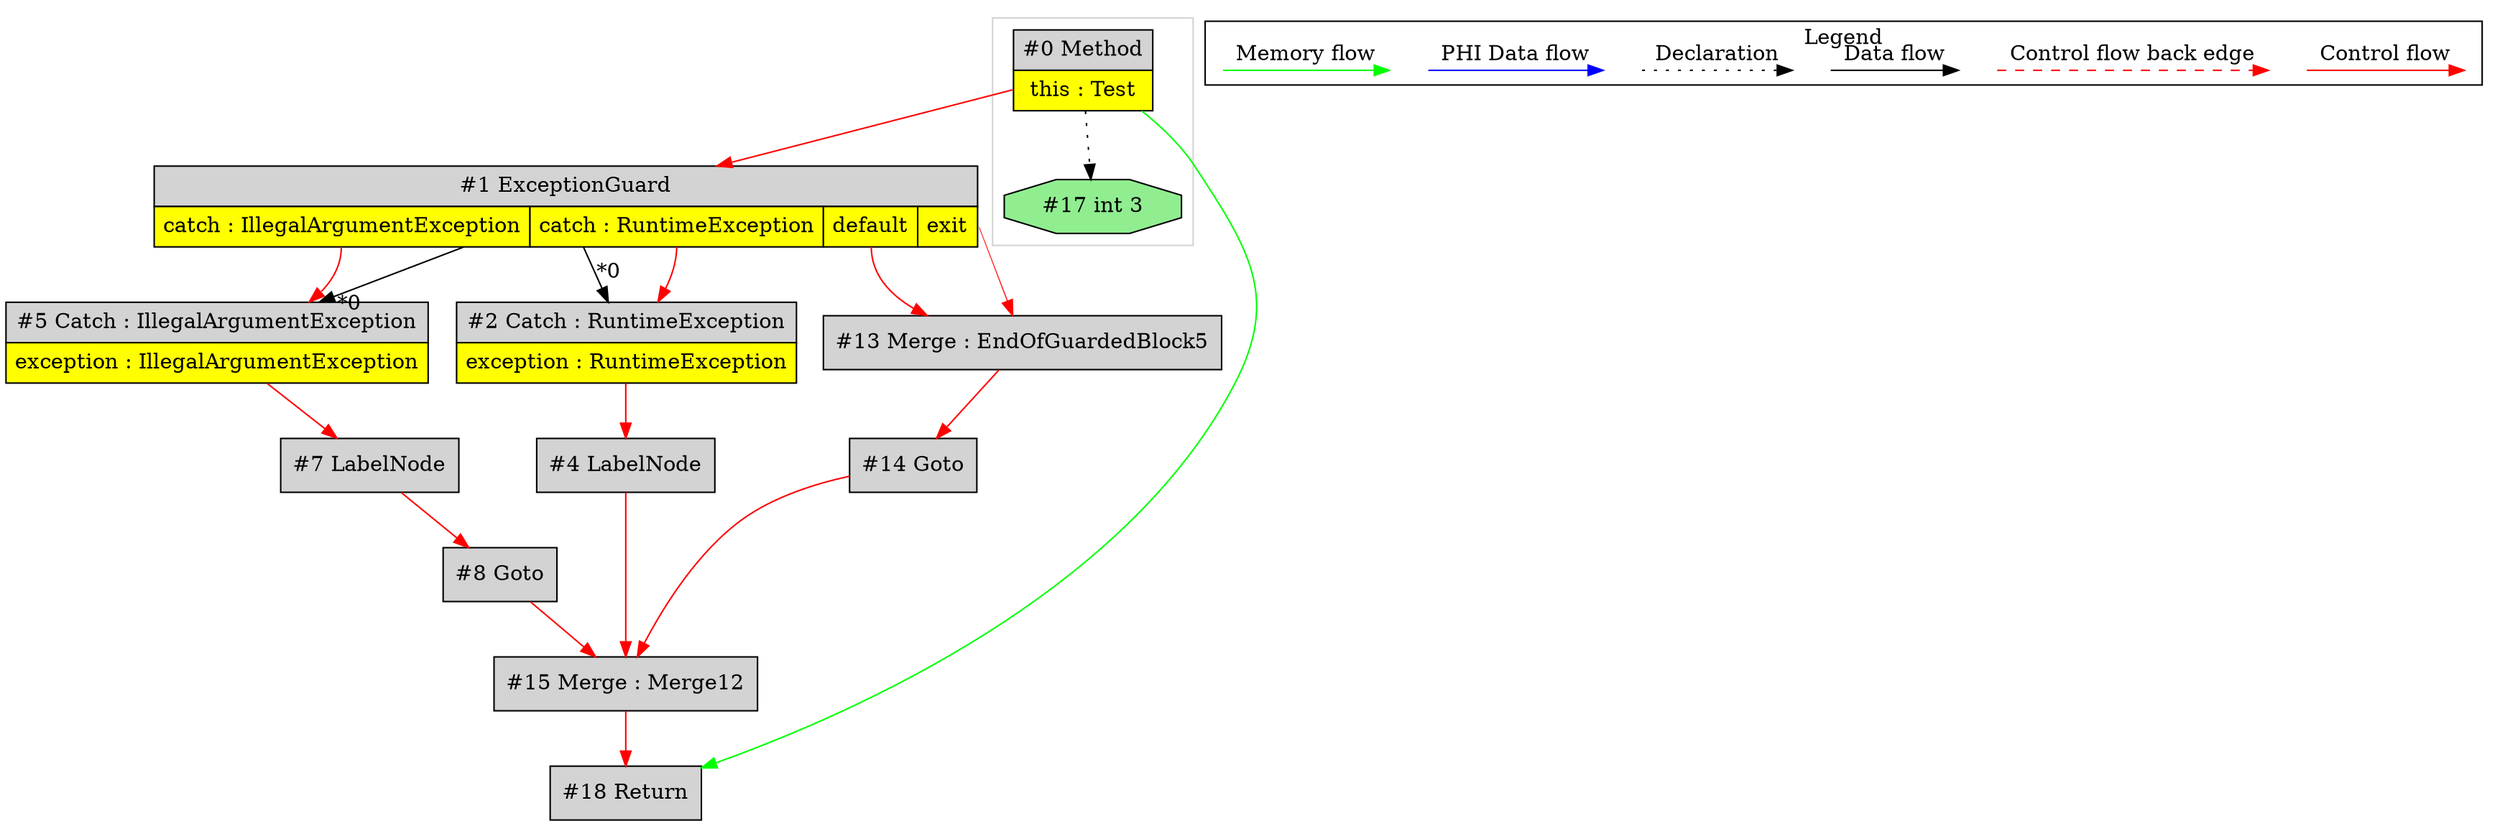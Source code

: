 digraph {
 node0[margin="0", label=<<table border="0" cellborder="1" cellspacing="0" cellpadding="5"><tr><td colspan="1">#0 Method</td></tr><tr><td port="prj16" bgcolor="yellow">this : Test</td></tr></table>>,shape=none, fillcolor=lightgrey, style=filled];
 node1[margin="0", label=<<table border="0" cellborder="1" cellspacing="0" cellpadding="5"><tr><td colspan="4">#1 ExceptionGuard</td></tr><tr><td port="prj9" bgcolor="yellow">catch : IllegalArgumentException</td><td port="prj10" bgcolor="yellow">catch : RuntimeException</td><td port="prj12" bgcolor="yellow">default</td><td port="prj11" bgcolor="yellow">exit</td></tr></table>>,shape=none, fillcolor=lightgrey, style=filled];
 node0 -> node1[labeldistance=2, color=red, fontcolor=red];
 node13[label="#13 Merge : EndOfGuardedBlock5",shape=box, fillcolor=lightgrey, style=filled];
 node1:prj12 -> node13[labeldistance=2, color=red, fontcolor=red];
 node1:prj11 -> node13[labeldistance=2, color=red, fontcolor=red];
 node14[label="#14 Goto",shape=box, fillcolor=lightgrey, style=filled];
 node13 -> node14[labeldistance=2, color=red, fontcolor=red];
 node15[label="#15 Merge : Merge12",shape=box, fillcolor=lightgrey, style=filled];
 node14 -> node15[labeldistance=2, color=red, fontcolor=red];
 node8 -> node15[labeldistance=2, color=red, fontcolor=red];
 node4 -> node15[labeldistance=2, color=red, fontcolor=red];
 node4[label="#4 LabelNode",shape=box, fillcolor=lightgrey, style=filled];
 node2 -> node4[labeldistance=2, color=red, fontcolor=red];
 node2[margin="0", label=<<table border="0" cellborder="1" cellspacing="0" cellpadding="5"><tr><td colspan="1">#2 Catch : RuntimeException</td></tr><tr><td port="prj3" bgcolor="yellow">exception : RuntimeException</td></tr></table>>,shape=none, fillcolor=lightgrey, style=filled];
 node1 -> node2[headlabel="*0", labeldistance=2];
 node1:prj10 -> node2[labeldistance=2, color=red, fontcolor=red];
 node8[label="#8 Goto",shape=box, fillcolor=lightgrey, style=filled];
 node7 -> node8[labeldistance=2, color=red, fontcolor=red];
 node7[label="#7 LabelNode",shape=box, fillcolor=lightgrey, style=filled];
 node5 -> node7[labeldistance=2, color=red, fontcolor=red];
 node5[margin="0", label=<<table border="0" cellborder="1" cellspacing="0" cellpadding="5"><tr><td colspan="1">#5 Catch : IllegalArgumentException</td></tr><tr><td port="prj6" bgcolor="yellow">exception : IllegalArgumentException</td></tr></table>>,shape=none, fillcolor=lightgrey, style=filled];
 node1 -> node5[headlabel="*0", labeldistance=2];
 node1:prj9 -> node5[labeldistance=2, color=red, fontcolor=red];
 node18[label="#18 Return",shape=box, fillcolor=lightgrey, style=filled];
 node15 -> node18[labeldistance=2, color=red, fontcolor=red];
 node0 -> node18[labeldistance=2, color=green, constraint=false];
 node17[label="#17 int 3",shape=octagon, fillcolor=lightgreen, style=filled];
 node0 -> node17[style=dotted];
 subgraph cluster_0 {
  color=lightgray;
  node0;
  node17;
 }
 subgraph cluster_000 {
  label = "Legend";
  node [shape=point]
  {
   rank=same;
   c0 [style = invis];
   c1 [style = invis];
   c2 [style = invis];
   c3 [style = invis];
   d0 [style = invis];
   d1 [style = invis];
   d2 [style = invis];
   d3 [style = invis];
   d4 [style = invis];
   d5 [style = invis];
   d6 [style = invis];
   d7 [style = invis];
  }
  c0 -> c1 [label="Control flow", style=solid, color=red]
  c2 -> c3 [label="Control flow back edge", style=dashed, color=red]
  d0 -> d1 [label="Data flow"]
  d2 -> d3 [label="Declaration", style=dotted]
  d4 -> d5 [label="PHI Data flow", color=blue]
  d6 -> d7 [label="Memory flow", color=green]
 }

}
